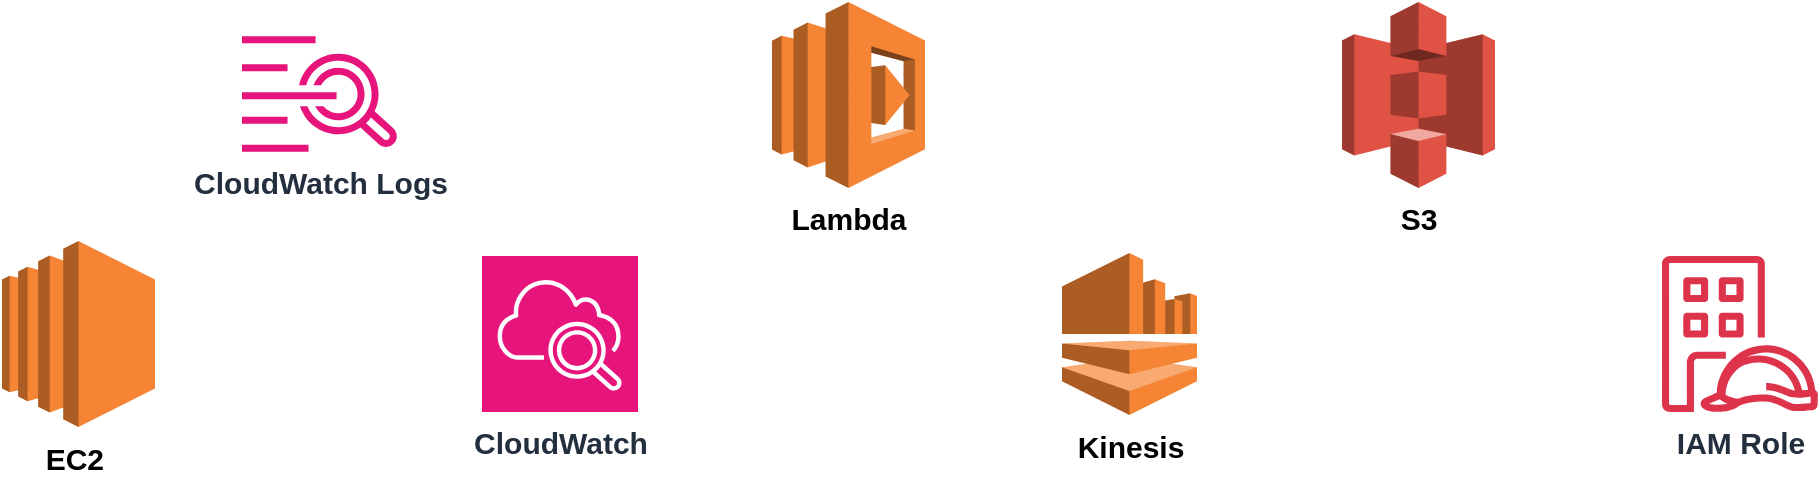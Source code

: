 <mxfile version="26.2.14">
  <diagram name="Page-1" id="z4QniPv_-2feRnM0aNAF">
    <mxGraphModel dx="1042" dy="562" grid="1" gridSize="10" guides="1" tooltips="1" connect="1" arrows="1" fold="1" page="1" pageScale="1" pageWidth="850" pageHeight="1100" math="0" shadow="0">
      <root>
        <mxCell id="0" />
        <mxCell id="1" parent="0" />
        <mxCell id="jYg51fgQymNIEp6cfRtc-1" value="EC2&amp;nbsp;" style="outlineConnect=0;dashed=0;verticalLabelPosition=bottom;verticalAlign=top;align=center;html=1;shape=mxgraph.aws3.ec2;fillColor=#F58534;gradientColor=none;fontColor=default;labelBackgroundColor=none;fontStyle=1;fontSize=15;" vertex="1" parent="1">
          <mxGeometry x="40" y="182.5" width="76.5" height="93" as="geometry" />
        </mxCell>
        <mxCell id="jYg51fgQymNIEp6cfRtc-2" value="CloudWatch Logs" style="sketch=0;outlineConnect=0;fontColor=#232F3E;gradientColor=none;fillColor=#E7157B;strokeColor=none;dashed=0;verticalLabelPosition=bottom;verticalAlign=top;align=center;html=1;fontSize=15;fontStyle=1;aspect=fixed;pointerEvents=1;shape=mxgraph.aws4.cloudwatch_logs;" vertex="1" parent="1">
          <mxGeometry x="160" y="80" width="78" height="58" as="geometry" />
        </mxCell>
        <mxCell id="jYg51fgQymNIEp6cfRtc-3" value="&lt;b&gt;&lt;font style=&quot;font-size: 15px;&quot;&gt;CloudWatch&lt;/font&gt;&lt;/b&gt;" style="sketch=0;points=[[0,0,0],[0.25,0,0],[0.5,0,0],[0.75,0,0],[1,0,0],[0,1,0],[0.25,1,0],[0.5,1,0],[0.75,1,0],[1,1,0],[0,0.25,0],[0,0.5,0],[0,0.75,0],[1,0.25,0],[1,0.5,0],[1,0.75,0]];points=[[0,0,0],[0.25,0,0],[0.5,0,0],[0.75,0,0],[1,0,0],[0,1,0],[0.25,1,0],[0.5,1,0],[0.75,1,0],[1,1,0],[0,0.25,0],[0,0.5,0],[0,0.75,0],[1,0.25,0],[1,0.5,0],[1,0.75,0]];outlineConnect=0;fontColor=#232F3E;fillColor=#E7157B;strokeColor=#ffffff;dashed=0;verticalLabelPosition=bottom;verticalAlign=top;align=center;html=1;fontSize=12;fontStyle=0;aspect=fixed;shape=mxgraph.aws4.resourceIcon;resIcon=mxgraph.aws4.cloudwatch_2;" vertex="1" parent="1">
          <mxGeometry x="280" y="190" width="78" height="78" as="geometry" />
        </mxCell>
        <mxCell id="jYg51fgQymNIEp6cfRtc-4" value="Lambda" style="outlineConnect=0;dashed=0;verticalLabelPosition=bottom;verticalAlign=top;align=center;html=1;shape=mxgraph.aws3.lambda;fillColor=#F58534;gradientColor=none;fontStyle=1;fontSize=15;" vertex="1" parent="1">
          <mxGeometry x="425" y="63" width="76.5" height="93" as="geometry" />
        </mxCell>
        <mxCell id="jYg51fgQymNIEp6cfRtc-5" value="Kinesis" style="outlineConnect=0;dashed=0;verticalLabelPosition=bottom;verticalAlign=top;align=center;html=1;shape=mxgraph.aws3.kinesis;fillColor=#F58534;gradientColor=none;fontStyle=1;fontSize=15;" vertex="1" parent="1">
          <mxGeometry x="570" y="188.5" width="67.5" height="81" as="geometry" />
        </mxCell>
        <mxCell id="jYg51fgQymNIEp6cfRtc-6" value="S3" style="outlineConnect=0;dashed=0;verticalLabelPosition=bottom;verticalAlign=top;align=center;html=1;shape=mxgraph.aws3.s3;fillColor=#E05243;gradientColor=none;fontStyle=1;fontSize=15;" vertex="1" parent="1">
          <mxGeometry x="710" y="63" width="76.5" height="93" as="geometry" />
        </mxCell>
        <mxCell id="jYg51fgQymNIEp6cfRtc-7" value="&lt;b&gt;&lt;font style=&quot;font-size: 15px;&quot;&gt;IAM Role&lt;/font&gt;&lt;/b&gt;" style="sketch=0;outlineConnect=0;fontColor=#232F3E;gradientColor=none;fillColor=#DD344C;strokeColor=none;dashed=0;verticalLabelPosition=bottom;verticalAlign=top;align=center;html=1;fontSize=12;fontStyle=0;aspect=fixed;pointerEvents=1;shape=mxgraph.aws4.identity_access_management_iam_roles_anywhere;" vertex="1" parent="1">
          <mxGeometry x="870" y="190" width="78" height="78" as="geometry" />
        </mxCell>
      </root>
    </mxGraphModel>
  </diagram>
</mxfile>
